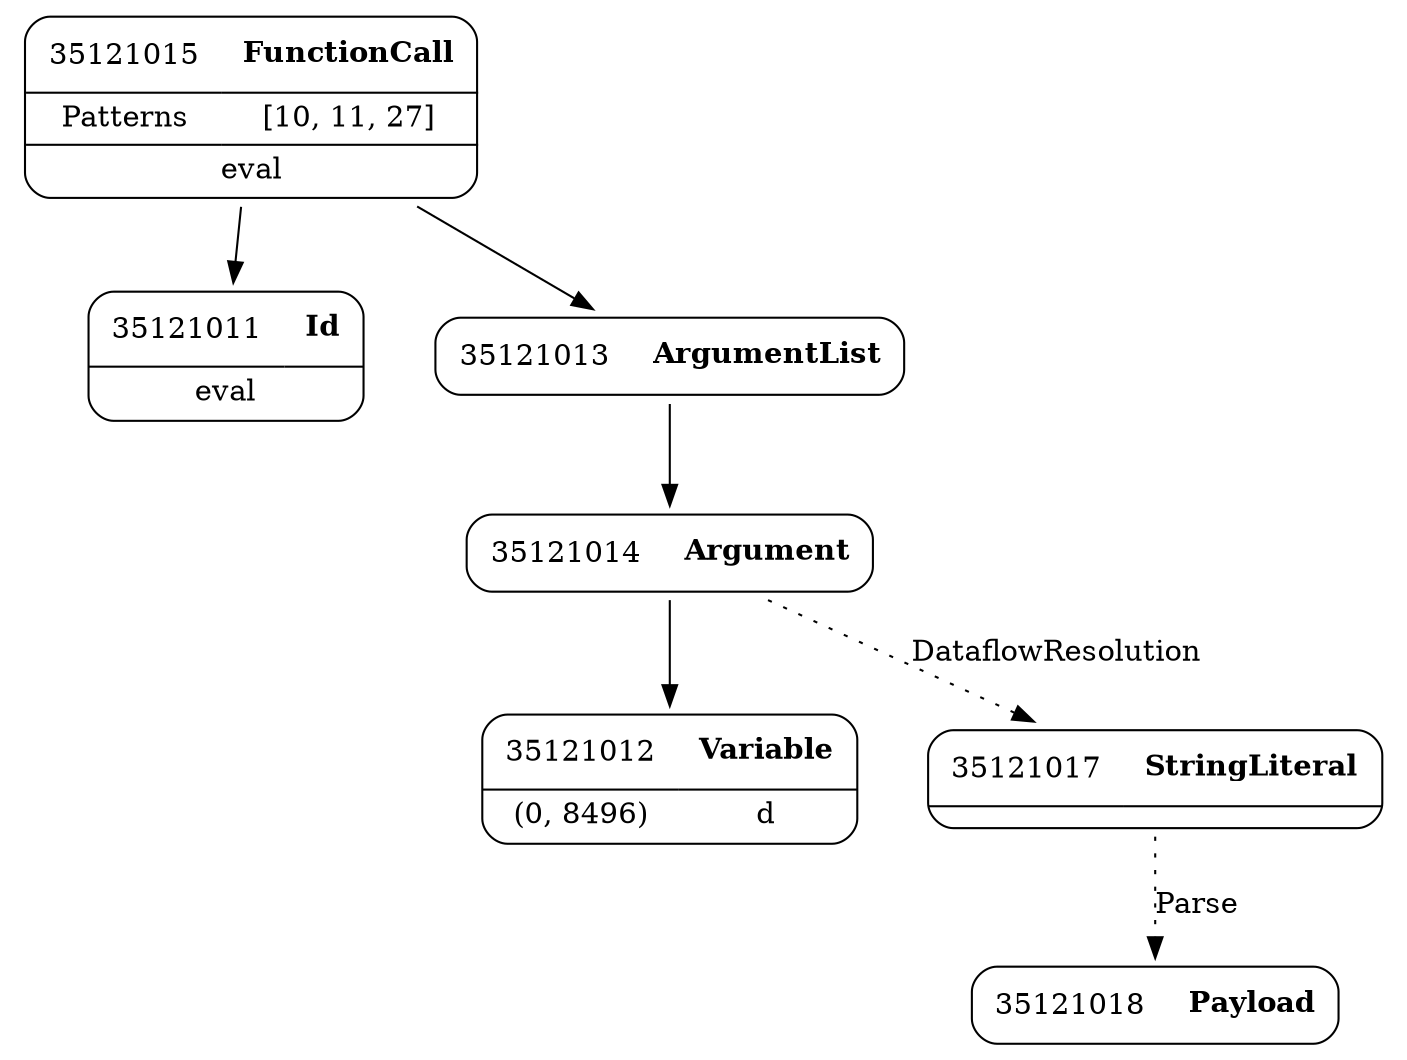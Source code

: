 digraph ast {
node [shape=none];
35121015 [label=<<TABLE border='1' cellspacing='0' cellpadding='10' style='rounded' ><TR><TD border='0'>35121015</TD><TD border='0'><B>FunctionCall</B></TD></TR><HR/><TR><TD border='0' cellpadding='5'>Patterns</TD><TD border='0' cellpadding='5'>[10, 11, 27]</TD></TR><HR/><TR><TD border='0' cellpadding='5' colspan='2'>eval</TD></TR></TABLE>>];
35121015 -> 35121011 [weight=2];
35121015 -> 35121013 [weight=2];
35121014 [label=<<TABLE border='1' cellspacing='0' cellpadding='10' style='rounded' ><TR><TD border='0'>35121014</TD><TD border='0'><B>Argument</B></TD></TR></TABLE>>];
35121014 -> 35121012 [weight=2];
35121014 -> 35121017 [style=dotted,label=DataflowResolution];
35121013 [label=<<TABLE border='1' cellspacing='0' cellpadding='10' style='rounded' ><TR><TD border='0'>35121013</TD><TD border='0'><B>ArgumentList</B></TD></TR></TABLE>>];
35121013 -> 35121014 [weight=2];
35121012 [label=<<TABLE border='1' cellspacing='0' cellpadding='10' style='rounded' ><TR><TD border='0'>35121012</TD><TD border='0'><B>Variable</B></TD></TR><HR/><TR><TD border='0' cellpadding='5'>(0, 8496)</TD><TD border='0' cellpadding='5'>d</TD></TR></TABLE>>];
35121011 [label=<<TABLE border='1' cellspacing='0' cellpadding='10' style='rounded' ><TR><TD border='0'>35121011</TD><TD border='0'><B>Id</B></TD></TR><HR/><TR><TD border='0' cellpadding='5' colspan='2'>eval</TD></TR></TABLE>>];
35121018 [label=<<TABLE border='1' cellspacing='0' cellpadding='10' style='rounded' ><TR><TD border='0'>35121018</TD><TD border='0'><B>Payload</B></TD></TR></TABLE>>];
35121017 [label=<<TABLE border='1' cellspacing='0' cellpadding='10' style='rounded' ><TR><TD border='0'>35121017</TD><TD border='0'><B>StringLiteral</B></TD></TR><HR/><TR><TD border='0' cellpadding='5' colspan='2'></TD></TR></TABLE>>];
35121017 -> 35121018 [style=dotted,label=Parse];
}
